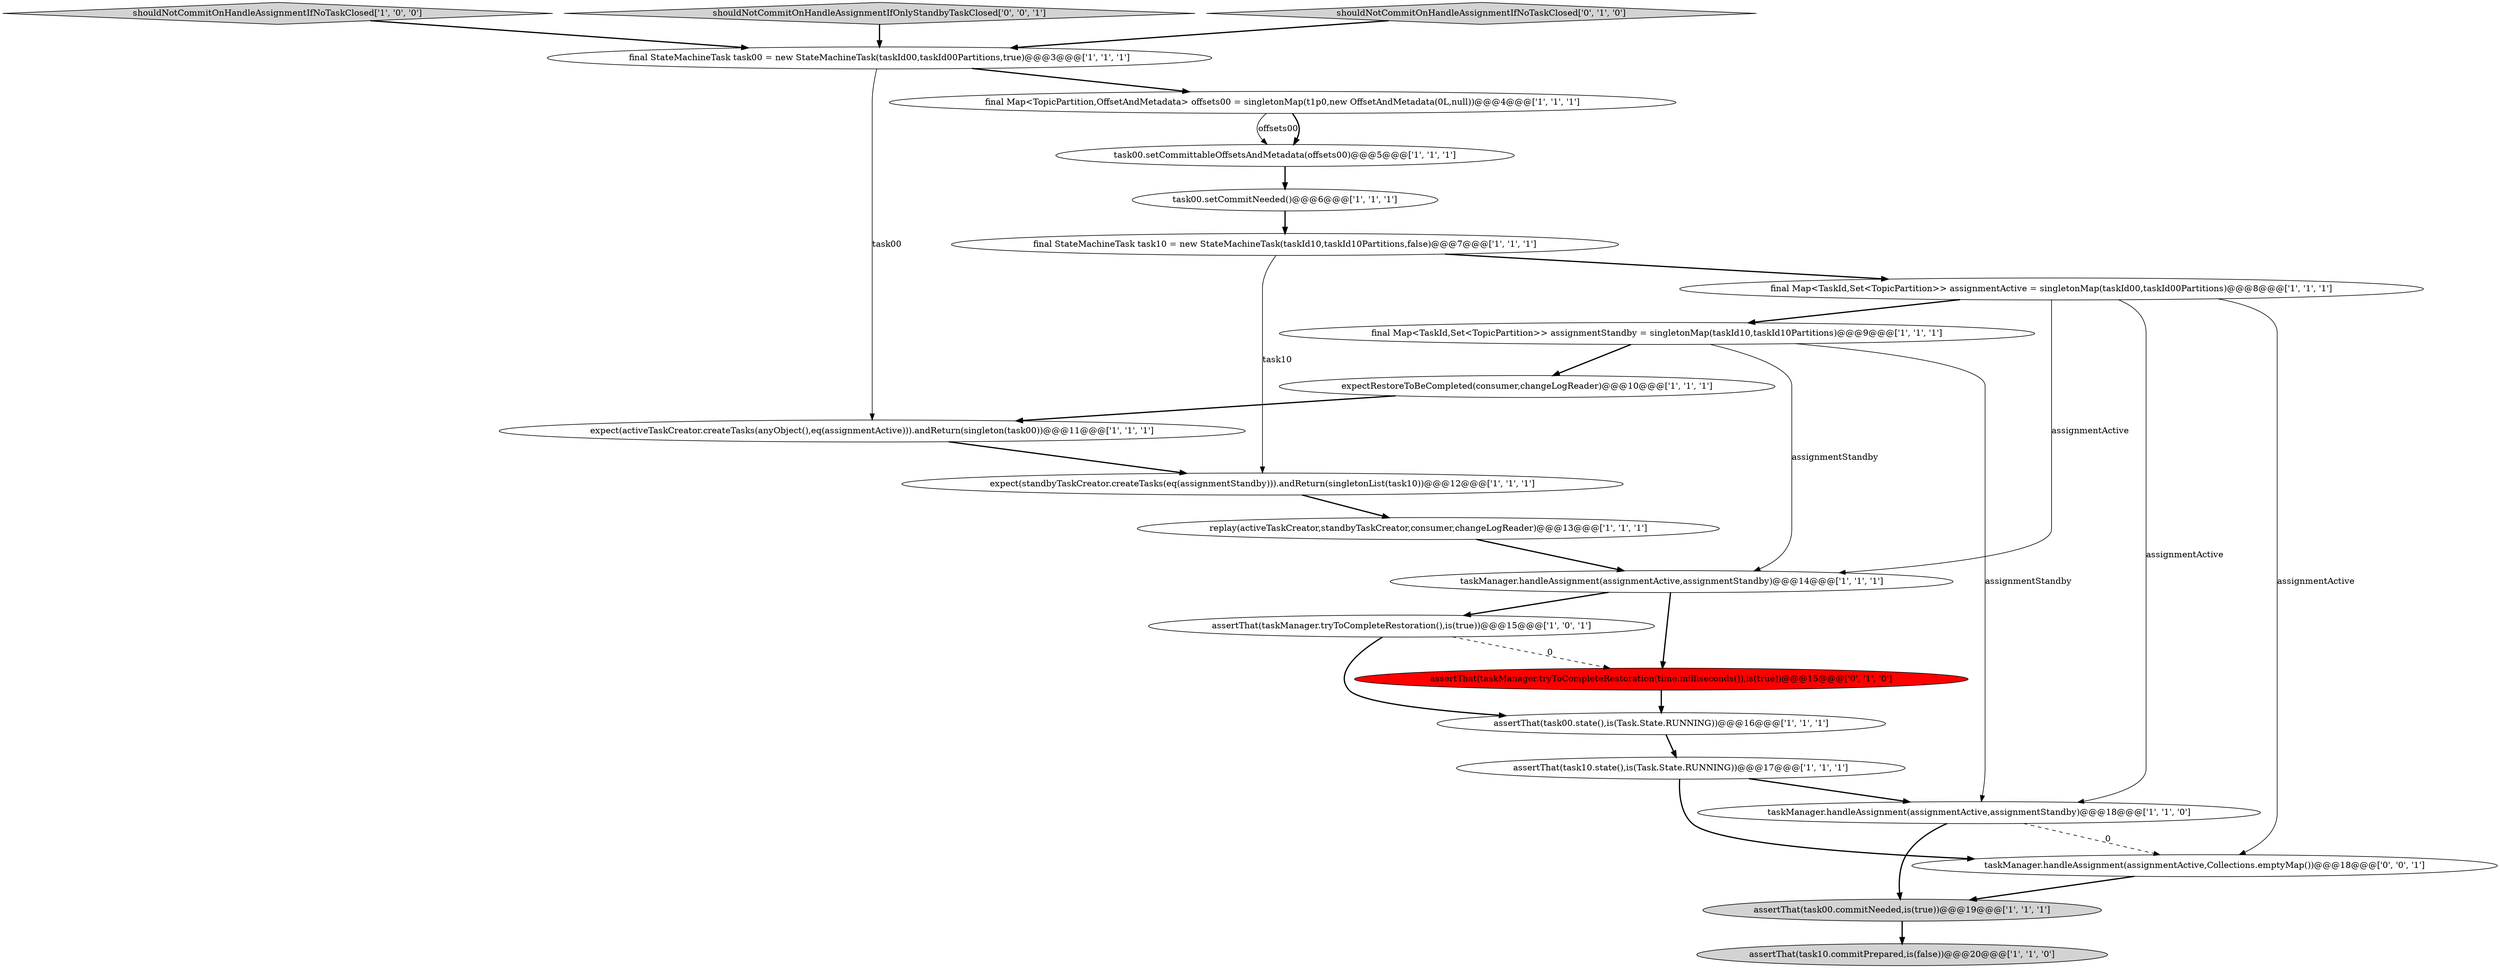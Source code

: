 digraph {
11 [style = filled, label = "assertThat(task00.state(),is(Task.State.RUNNING))@@@16@@@['1', '1', '1']", fillcolor = white, shape = ellipse image = "AAA0AAABBB1BBB"];
4 [style = filled, label = "final Map<TopicPartition,OffsetAndMetadata> offsets00 = singletonMap(t1p0,new OffsetAndMetadata(0L,null))@@@4@@@['1', '1', '1']", fillcolor = white, shape = ellipse image = "AAA0AAABBB1BBB"];
16 [style = filled, label = "assertThat(task00.commitNeeded,is(true))@@@19@@@['1', '1', '1']", fillcolor = lightgray, shape = ellipse image = "AAA0AAABBB1BBB"];
20 [style = filled, label = "assertThat(taskManager.tryToCompleteRestoration(time.milliseconds()),is(true))@@@15@@@['0', '1', '0']", fillcolor = red, shape = ellipse image = "AAA1AAABBB2BBB"];
5 [style = filled, label = "shouldNotCommitOnHandleAssignmentIfNoTaskClosed['1', '0', '0']", fillcolor = lightgray, shape = diamond image = "AAA0AAABBB1BBB"];
17 [style = filled, label = "expect(standbyTaskCreator.createTasks(eq(assignmentStandby))).andReturn(singletonList(task10))@@@12@@@['1', '1', '1']", fillcolor = white, shape = ellipse image = "AAA0AAABBB1BBB"];
12 [style = filled, label = "final StateMachineTask task00 = new StateMachineTask(taskId00,taskId00Partitions,true)@@@3@@@['1', '1', '1']", fillcolor = white, shape = ellipse image = "AAA0AAABBB1BBB"];
14 [style = filled, label = "task00.setCommitNeeded()@@@6@@@['1', '1', '1']", fillcolor = white, shape = ellipse image = "AAA0AAABBB1BBB"];
8 [style = filled, label = "taskManager.handleAssignment(assignmentActive,assignmentStandby)@@@18@@@['1', '1', '0']", fillcolor = white, shape = ellipse image = "AAA0AAABBB1BBB"];
10 [style = filled, label = "assertThat(taskManager.tryToCompleteRestoration(),is(true))@@@15@@@['1', '0', '1']", fillcolor = white, shape = ellipse image = "AAA0AAABBB1BBB"];
6 [style = filled, label = "assertThat(task10.commitPrepared,is(false))@@@20@@@['1', '1', '0']", fillcolor = lightgray, shape = ellipse image = "AAA0AAABBB1BBB"];
21 [style = filled, label = "shouldNotCommitOnHandleAssignmentIfOnlyStandbyTaskClosed['0', '0', '1']", fillcolor = lightgray, shape = diamond image = "AAA0AAABBB3BBB"];
2 [style = filled, label = "task00.setCommittableOffsetsAndMetadata(offsets00)@@@5@@@['1', '1', '1']", fillcolor = white, shape = ellipse image = "AAA0AAABBB1BBB"];
18 [style = filled, label = "replay(activeTaskCreator,standbyTaskCreator,consumer,changeLogReader)@@@13@@@['1', '1', '1']", fillcolor = white, shape = ellipse image = "AAA0AAABBB1BBB"];
1 [style = filled, label = "taskManager.handleAssignment(assignmentActive,assignmentStandby)@@@14@@@['1', '1', '1']", fillcolor = white, shape = ellipse image = "AAA0AAABBB1BBB"];
13 [style = filled, label = "final StateMachineTask task10 = new StateMachineTask(taskId10,taskId10Partitions,false)@@@7@@@['1', '1', '1']", fillcolor = white, shape = ellipse image = "AAA0AAABBB1BBB"];
7 [style = filled, label = "expectRestoreToBeCompleted(consumer,changeLogReader)@@@10@@@['1', '1', '1']", fillcolor = white, shape = ellipse image = "AAA0AAABBB1BBB"];
3 [style = filled, label = "final Map<TaskId,Set<TopicPartition>> assignmentStandby = singletonMap(taskId10,taskId10Partitions)@@@9@@@['1', '1', '1']", fillcolor = white, shape = ellipse image = "AAA0AAABBB1BBB"];
22 [style = filled, label = "taskManager.handleAssignment(assignmentActive,Collections.emptyMap())@@@18@@@['0', '0', '1']", fillcolor = white, shape = ellipse image = "AAA0AAABBB3BBB"];
15 [style = filled, label = "final Map<TaskId,Set<TopicPartition>> assignmentActive = singletonMap(taskId00,taskId00Partitions)@@@8@@@['1', '1', '1']", fillcolor = white, shape = ellipse image = "AAA0AAABBB1BBB"];
0 [style = filled, label = "expect(activeTaskCreator.createTasks(anyObject(),eq(assignmentActive))).andReturn(singleton(task00))@@@11@@@['1', '1', '1']", fillcolor = white, shape = ellipse image = "AAA0AAABBB1BBB"];
9 [style = filled, label = "assertThat(task10.state(),is(Task.State.RUNNING))@@@17@@@['1', '1', '1']", fillcolor = white, shape = ellipse image = "AAA0AAABBB1BBB"];
19 [style = filled, label = "shouldNotCommitOnHandleAssignmentIfNoTaskClosed['0', '1', '0']", fillcolor = lightgray, shape = diamond image = "AAA0AAABBB2BBB"];
9->22 [style = bold, label=""];
8->16 [style = bold, label=""];
19->12 [style = bold, label=""];
22->16 [style = bold, label=""];
4->2 [style = solid, label="offsets00"];
0->17 [style = bold, label=""];
15->1 [style = solid, label="assignmentActive"];
16->6 [style = bold, label=""];
1->20 [style = bold, label=""];
7->0 [style = bold, label=""];
4->2 [style = bold, label=""];
3->8 [style = solid, label="assignmentStandby"];
15->3 [style = bold, label=""];
11->9 [style = bold, label=""];
9->8 [style = bold, label=""];
21->12 [style = bold, label=""];
15->8 [style = solid, label="assignmentActive"];
8->22 [style = dashed, label="0"];
15->22 [style = solid, label="assignmentActive"];
12->0 [style = solid, label="task00"];
12->4 [style = bold, label=""];
3->7 [style = bold, label=""];
18->1 [style = bold, label=""];
5->12 [style = bold, label=""];
2->14 [style = bold, label=""];
10->20 [style = dashed, label="0"];
13->15 [style = bold, label=""];
14->13 [style = bold, label=""];
1->10 [style = bold, label=""];
13->17 [style = solid, label="task10"];
17->18 [style = bold, label=""];
3->1 [style = solid, label="assignmentStandby"];
20->11 [style = bold, label=""];
10->11 [style = bold, label=""];
}
